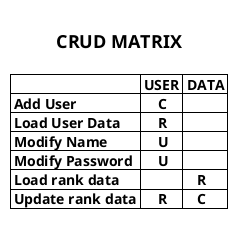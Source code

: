 @startuml crud

' https://raw.githubusercontent.com/GC211MP/API/main/documents/crud_matrix.puml

title
  
  =CRUD MATRIX

  |                   |= USER |= DATA |
  |= Add User         |     C |       |
  |= Load User Data   |     R |       |
  |= Modify Name      |     U |       |
  |= Modify Password  |     U |       |
  |= Load rank data   |       |    R  |
  |= Update rank data |     R |    C  |
  
end title



@enduml
